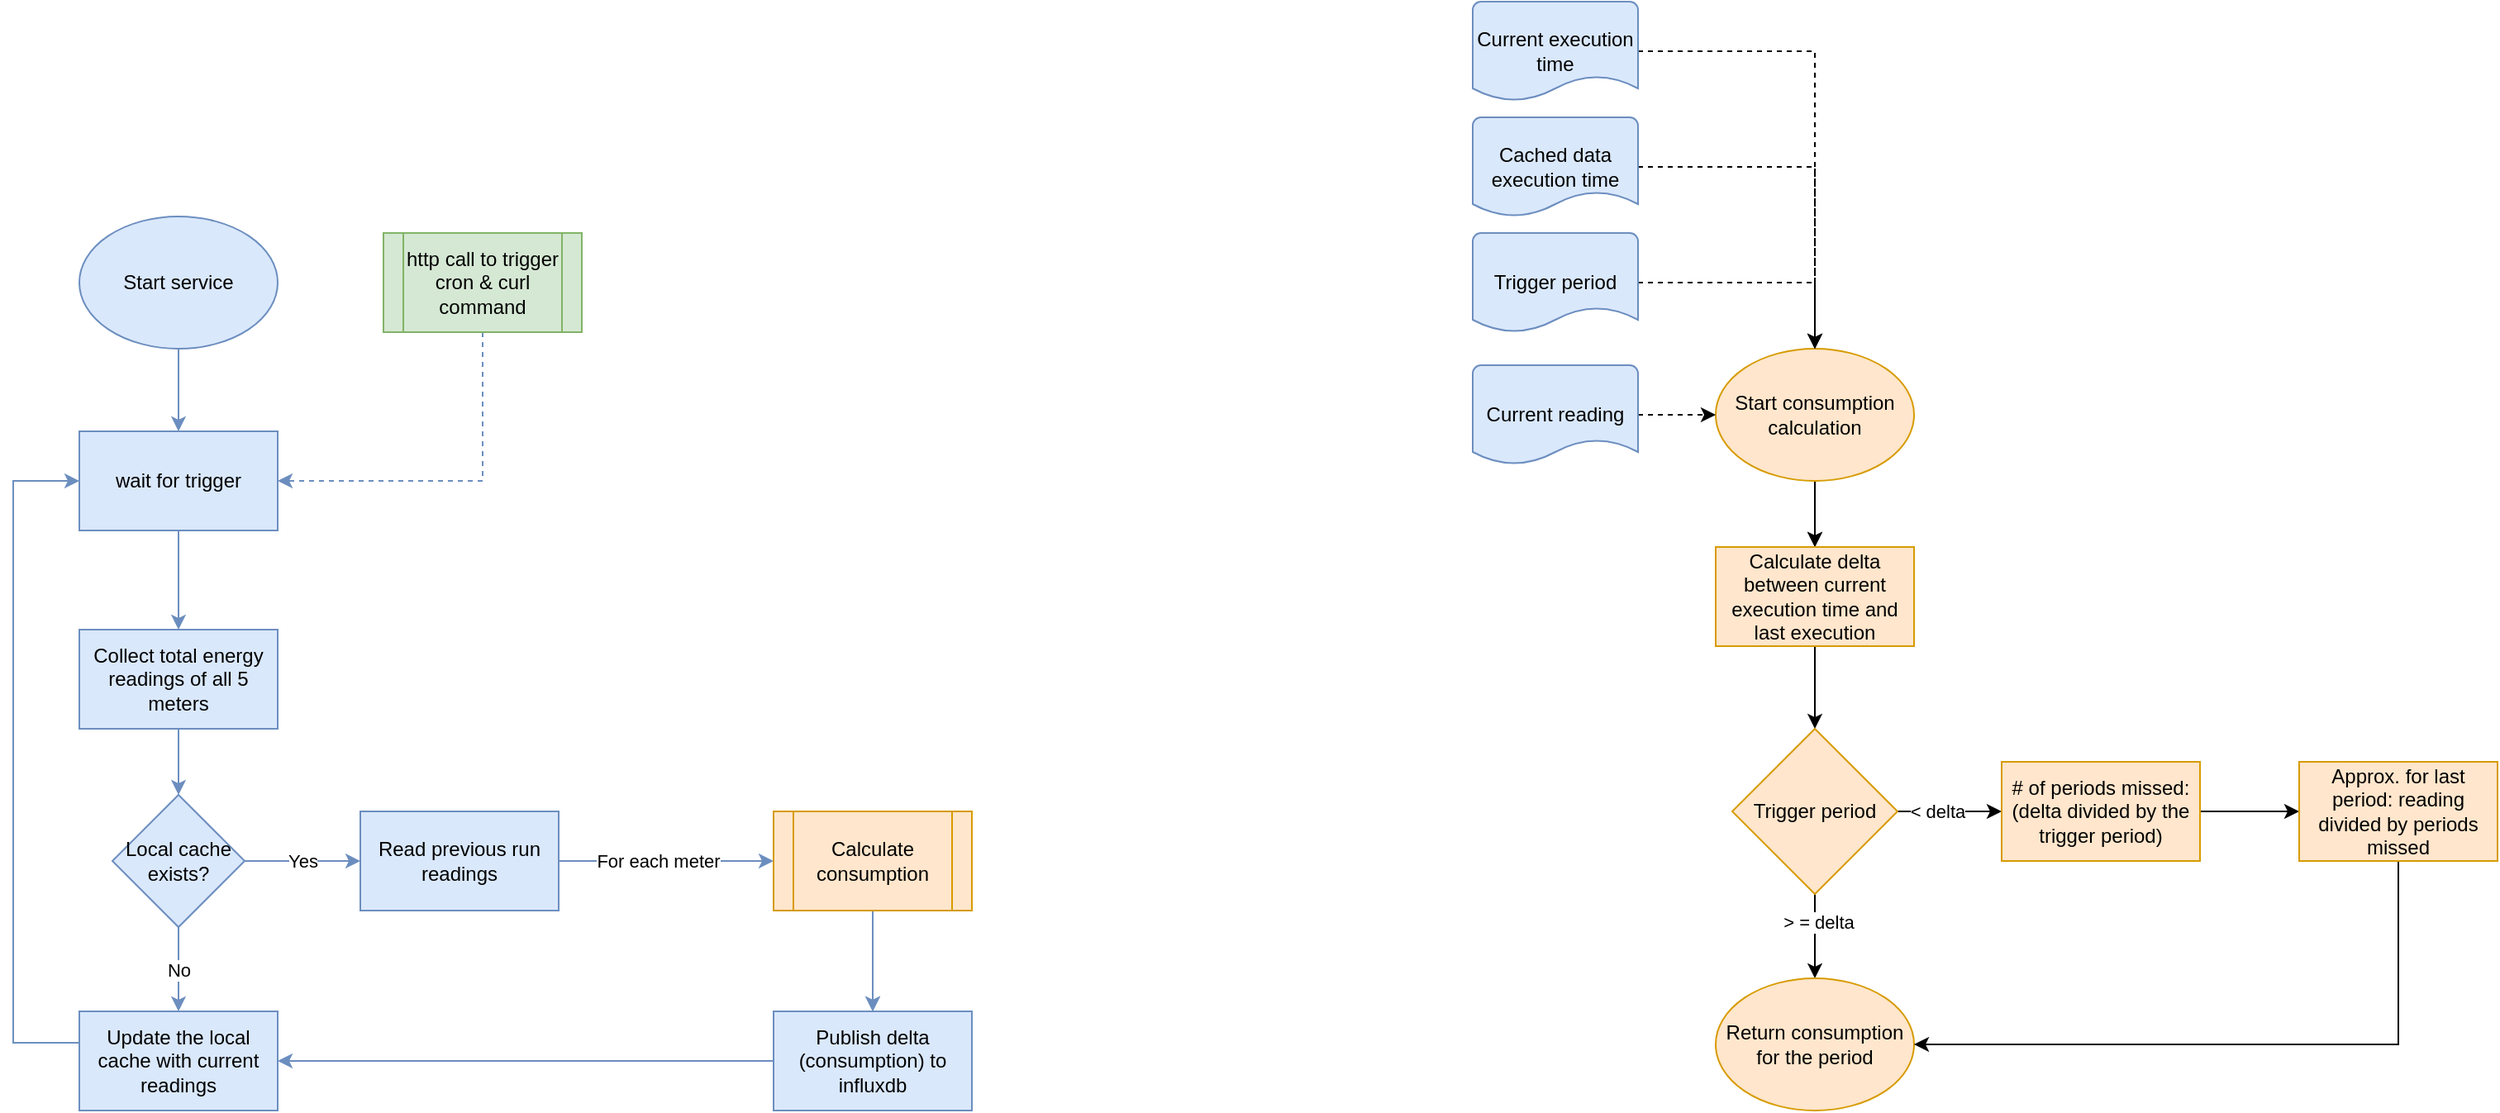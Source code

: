 <mxfile version="14.5.3" type="github">
  <diagram id="zVyB01YKCpfNJ9keWLHa" name="Page-1">
    <mxGraphModel dx="652" dy="405" grid="1" gridSize="10" guides="1" tooltips="1" connect="1" arrows="1" fold="1" page="1" pageScale="1" pageWidth="1654" pageHeight="1169" math="0" shadow="0">
      <root>
        <mxCell id="0" />
        <mxCell id="1" parent="0" />
        <mxCell id="hSHyRgKjsHBer7e3YNkG-25" style="edgeStyle=orthogonalEdgeStyle;rounded=0;orthogonalLoop=1;jettySize=auto;html=1;entryX=0.5;entryY=0;entryDx=0;entryDy=0;fillColor=#dae8fc;strokeColor=#6c8ebf;" parent="1" source="hSHyRgKjsHBer7e3YNkG-1" target="hSHyRgKjsHBer7e3YNkG-15" edge="1">
          <mxGeometry relative="1" as="geometry" />
        </mxCell>
        <mxCell id="hSHyRgKjsHBer7e3YNkG-1" value="Collect total energy readings of all 5 meters" style="rounded=0;whiteSpace=wrap;html=1;fillColor=#dae8fc;strokeColor=#6c8ebf;" parent="1" vertex="1">
          <mxGeometry x="57" y="404" width="120" height="60" as="geometry" />
        </mxCell>
        <mxCell id="hSHyRgKjsHBer7e3YNkG-11" style="edgeStyle=orthogonalEdgeStyle;rounded=0;orthogonalLoop=1;jettySize=auto;html=1;entryX=0.5;entryY=0;entryDx=0;entryDy=0;fillColor=#dae8fc;strokeColor=#6c8ebf;" parent="1" source="hSHyRgKjsHBer7e3YNkG-2" target="hSHyRgKjsHBer7e3YNkG-10" edge="1">
          <mxGeometry relative="1" as="geometry" />
        </mxCell>
        <mxCell id="hSHyRgKjsHBer7e3YNkG-2" value="Start service" style="ellipse;whiteSpace=wrap;html=1;fillColor=#dae8fc;strokeColor=#6c8ebf;" parent="1" vertex="1">
          <mxGeometry x="57" y="154" width="120" height="80" as="geometry" />
        </mxCell>
        <mxCell id="hSHyRgKjsHBer7e3YNkG-17" style="edgeStyle=orthogonalEdgeStyle;rounded=0;orthogonalLoop=1;jettySize=auto;html=1;entryX=0;entryY=0.5;entryDx=0;entryDy=0;fillColor=#dae8fc;strokeColor=#6c8ebf;" parent="1" source="hSHyRgKjsHBer7e3YNkG-9" target="hSHyRgKjsHBer7e3YNkG-10" edge="1">
          <mxGeometry relative="1" as="geometry">
            <Array as="points">
              <mxPoint x="17" y="654" />
              <mxPoint x="17" y="314" />
            </Array>
          </mxGeometry>
        </mxCell>
        <mxCell id="hSHyRgKjsHBer7e3YNkG-9" value="Update the local cache with current readings" style="rounded=0;whiteSpace=wrap;html=1;fillColor=#dae8fc;strokeColor=#6c8ebf;" parent="1" vertex="1">
          <mxGeometry x="57" y="635" width="120" height="60" as="geometry" />
        </mxCell>
        <mxCell id="hSHyRgKjsHBer7e3YNkG-27" style="edgeStyle=orthogonalEdgeStyle;rounded=0;orthogonalLoop=1;jettySize=auto;html=1;entryX=0.5;entryY=0;entryDx=0;entryDy=0;fillColor=#dae8fc;strokeColor=#6c8ebf;" parent="1" source="hSHyRgKjsHBer7e3YNkG-10" target="hSHyRgKjsHBer7e3YNkG-1" edge="1">
          <mxGeometry relative="1" as="geometry" />
        </mxCell>
        <mxCell id="hSHyRgKjsHBer7e3YNkG-10" value="wait for trigger" style="rounded=0;whiteSpace=wrap;html=1;fillColor=#dae8fc;strokeColor=#6c8ebf;" parent="1" vertex="1">
          <mxGeometry x="57" y="284" width="120" height="60" as="geometry" />
        </mxCell>
        <mxCell id="hSHyRgKjsHBer7e3YNkG-23" value="Yes" style="edgeStyle=orthogonalEdgeStyle;rounded=0;orthogonalLoop=1;jettySize=auto;html=1;entryX=0;entryY=0.5;entryDx=0;entryDy=0;fillColor=#dae8fc;strokeColor=#6c8ebf;" parent="1" source="hSHyRgKjsHBer7e3YNkG-15" target="hSHyRgKjsHBer7e3YNkG-18" edge="1">
          <mxGeometry relative="1" as="geometry" />
        </mxCell>
        <mxCell id="hSHyRgKjsHBer7e3YNkG-24" value="No" style="edgeStyle=orthogonalEdgeStyle;rounded=0;orthogonalLoop=1;jettySize=auto;html=1;entryX=0.5;entryY=0;entryDx=0;entryDy=0;fillColor=#dae8fc;strokeColor=#6c8ebf;" parent="1" source="hSHyRgKjsHBer7e3YNkG-15" target="hSHyRgKjsHBer7e3YNkG-9" edge="1">
          <mxGeometry relative="1" as="geometry" />
        </mxCell>
        <mxCell id="hSHyRgKjsHBer7e3YNkG-15" value="Local cache exists?" style="rhombus;whiteSpace=wrap;html=1;fillColor=#dae8fc;strokeColor=#6c8ebf;" parent="1" vertex="1">
          <mxGeometry x="77" y="504" width="80" height="80" as="geometry" />
        </mxCell>
        <mxCell id="hSHyRgKjsHBer7e3YNkG-21" style="edgeStyle=orthogonalEdgeStyle;rounded=0;orthogonalLoop=1;jettySize=auto;html=1;entryX=0;entryY=0.5;entryDx=0;entryDy=0;fillColor=#dae8fc;strokeColor=#6c8ebf;" parent="1" source="hSHyRgKjsHBer7e3YNkG-18" target="hSHyRgKjsHBer7e3YNkG-31" edge="1">
          <mxGeometry relative="1" as="geometry">
            <mxPoint x="407" y="544" as="targetPoint" />
          </mxGeometry>
        </mxCell>
        <mxCell id="RZQT81cSgJ_5UXznJnwP-21" value="For each meter" style="edgeLabel;html=1;align=center;verticalAlign=middle;resizable=0;points=[];" vertex="1" connectable="0" parent="hSHyRgKjsHBer7e3YNkG-21">
          <mxGeometry x="-0.415" y="2" relative="1" as="geometry">
            <mxPoint x="21.94" y="2" as="offset" />
          </mxGeometry>
        </mxCell>
        <mxCell id="hSHyRgKjsHBer7e3YNkG-18" value="Read previous run readings" style="rounded=0;whiteSpace=wrap;html=1;fillColor=#dae8fc;strokeColor=#6c8ebf;" parent="1" vertex="1">
          <mxGeometry x="227" y="514" width="120" height="60" as="geometry" />
        </mxCell>
        <mxCell id="hSHyRgKjsHBer7e3YNkG-22" style="edgeStyle=orthogonalEdgeStyle;rounded=0;orthogonalLoop=1;jettySize=auto;html=1;entryX=0.5;entryY=0;entryDx=0;entryDy=0;fillColor=#dae8fc;strokeColor=#6c8ebf;exitX=0.5;exitY=1;exitDx=0;exitDy=0;" parent="1" target="hSHyRgKjsHBer7e3YNkG-20" edge="1" source="hSHyRgKjsHBer7e3YNkG-31">
          <mxGeometry relative="1" as="geometry">
            <mxPoint x="467" y="574" as="sourcePoint" />
          </mxGeometry>
        </mxCell>
        <mxCell id="hSHyRgKjsHBer7e3YNkG-26" style="edgeStyle=orthogonalEdgeStyle;rounded=0;orthogonalLoop=1;jettySize=auto;html=1;entryX=1;entryY=0.5;entryDx=0;entryDy=0;fillColor=#dae8fc;strokeColor=#6c8ebf;" parent="1" source="hSHyRgKjsHBer7e3YNkG-20" target="hSHyRgKjsHBer7e3YNkG-9" edge="1">
          <mxGeometry relative="1" as="geometry" />
        </mxCell>
        <mxCell id="hSHyRgKjsHBer7e3YNkG-20" value="Publish delta (consumption) to influxdb" style="rounded=0;whiteSpace=wrap;html=1;fillColor=#dae8fc;strokeColor=#6c8ebf;" parent="1" vertex="1">
          <mxGeometry x="477" y="635" width="120" height="60" as="geometry" />
        </mxCell>
        <mxCell id="hSHyRgKjsHBer7e3YNkG-30" style="edgeStyle=orthogonalEdgeStyle;rounded=0;orthogonalLoop=1;jettySize=auto;html=1;entryX=1;entryY=0.5;entryDx=0;entryDy=0;exitX=0.5;exitY=1;exitDx=0;exitDy=0;dashed=1;fillColor=#dae8fc;strokeColor=#6c8ebf;" parent="1" source="hSHyRgKjsHBer7e3YNkG-29" target="hSHyRgKjsHBer7e3YNkG-10" edge="1">
          <mxGeometry relative="1" as="geometry" />
        </mxCell>
        <mxCell id="hSHyRgKjsHBer7e3YNkG-29" value="http call to trigger&lt;br&gt;cron &amp;amp; curl command" style="shape=process;whiteSpace=wrap;html=1;backgroundOutline=1;fillColor=#d5e8d4;strokeColor=#82b366;" parent="1" vertex="1">
          <mxGeometry x="241" y="164" width="120" height="60" as="geometry" />
        </mxCell>
        <mxCell id="hSHyRgKjsHBer7e3YNkG-32" value="" style="edgeStyle=orthogonalEdgeStyle;rounded=0;orthogonalLoop=1;jettySize=auto;html=1;dashed=1;exitX=0.5;exitY=1;exitDx=0;exitDy=0;fillColor=#dae8fc;strokeColor=#6c8ebf;" parent="1" source="hSHyRgKjsHBer7e3YNkG-31" target="hSHyRgKjsHBer7e3YNkG-20" edge="1">
          <mxGeometry relative="1" as="geometry" />
        </mxCell>
        <mxCell id="hSHyRgKjsHBer7e3YNkG-31" value="Calculate consumption" style="shape=process;whiteSpace=wrap;html=1;backgroundOutline=1;fillColor=#ffe6cc;strokeColor=#d79b00;" parent="1" vertex="1">
          <mxGeometry x="477" y="514" width="120" height="60" as="geometry" />
        </mxCell>
        <mxCell id="RZQT81cSgJ_5UXznJnwP-20" style="edgeStyle=orthogonalEdgeStyle;rounded=0;orthogonalLoop=1;jettySize=auto;html=1;entryX=0.5;entryY=0;entryDx=0;entryDy=0;dashed=1;" edge="1" parent="1" source="RZQT81cSgJ_5UXznJnwP-1" target="RZQT81cSgJ_5UXznJnwP-2">
          <mxGeometry relative="1" as="geometry" />
        </mxCell>
        <mxCell id="RZQT81cSgJ_5UXznJnwP-24" value="" style="edgeStyle=orthogonalEdgeStyle;rounded=0;orthogonalLoop=1;jettySize=auto;html=1;" edge="1" parent="1" source="RZQT81cSgJ_5UXznJnwP-1" target="RZQT81cSgJ_5UXznJnwP-2">
          <mxGeometry relative="1" as="geometry" />
        </mxCell>
        <mxCell id="RZQT81cSgJ_5UXznJnwP-1" value="Start consumption calculation" style="ellipse;whiteSpace=wrap;html=1;fillColor=#ffe6cc;strokeColor=#d79b00;" vertex="1" parent="1">
          <mxGeometry x="1047" y="234" width="120" height="80" as="geometry" />
        </mxCell>
        <mxCell id="RZQT81cSgJ_5UXznJnwP-19" style="edgeStyle=orthogonalEdgeStyle;rounded=0;orthogonalLoop=1;jettySize=auto;html=1;entryX=0.5;entryY=0;entryDx=0;entryDy=0;entryPerimeter=0;" edge="1" parent="1" source="RZQT81cSgJ_5UXznJnwP-2" target="RZQT81cSgJ_5UXznJnwP-18">
          <mxGeometry relative="1" as="geometry" />
        </mxCell>
        <mxCell id="RZQT81cSgJ_5UXznJnwP-2" value="Calculate delta between current execution time and last execution" style="rounded=0;whiteSpace=wrap;html=1;fillColor=#ffe6cc;strokeColor=#d79b00;" vertex="1" parent="1">
          <mxGeometry x="1047" y="354" width="120" height="60" as="geometry" />
        </mxCell>
        <mxCell id="RZQT81cSgJ_5UXznJnwP-11" style="edgeStyle=orthogonalEdgeStyle;rounded=0;orthogonalLoop=1;jettySize=auto;html=1;dashed=1;exitX=1;exitY=0.5;exitDx=0;exitDy=0;exitPerimeter=0;" edge="1" parent="1" source="RZQT81cSgJ_5UXznJnwP-9" target="RZQT81cSgJ_5UXznJnwP-1">
          <mxGeometry relative="1" as="geometry" />
        </mxCell>
        <mxCell id="RZQT81cSgJ_5UXznJnwP-9" value="Current execution time" style="strokeWidth=1;html=1;shape=mxgraph.flowchart.document2;whiteSpace=wrap;size=0.25;fillColor=#dae8fc;strokeColor=#6c8ebf;" vertex="1" parent="1">
          <mxGeometry x="900" y="24" width="100" height="60" as="geometry" />
        </mxCell>
        <mxCell id="RZQT81cSgJ_5UXznJnwP-14" style="edgeStyle=orthogonalEdgeStyle;rounded=0;orthogonalLoop=1;jettySize=auto;html=1;dashed=1;entryX=0.5;entryY=0;entryDx=0;entryDy=0;" edge="1" parent="1" source="RZQT81cSgJ_5UXznJnwP-13" target="RZQT81cSgJ_5UXznJnwP-1">
          <mxGeometry relative="1" as="geometry" />
        </mxCell>
        <mxCell id="RZQT81cSgJ_5UXznJnwP-13" value="Cached data execution time" style="strokeWidth=1;html=1;shape=mxgraph.flowchart.document2;whiteSpace=wrap;size=0.25;fillColor=#dae8fc;strokeColor=#6c8ebf;" vertex="1" parent="1">
          <mxGeometry x="900" y="94" width="100" height="60" as="geometry" />
        </mxCell>
        <mxCell id="RZQT81cSgJ_5UXznJnwP-17" style="edgeStyle=orthogonalEdgeStyle;rounded=0;orthogonalLoop=1;jettySize=auto;html=1;entryX=0.5;entryY=0;entryDx=0;entryDy=0;dashed=1;" edge="1" parent="1" source="RZQT81cSgJ_5UXznJnwP-16" target="RZQT81cSgJ_5UXznJnwP-1">
          <mxGeometry relative="1" as="geometry" />
        </mxCell>
        <mxCell id="RZQT81cSgJ_5UXznJnwP-16" value="Trigger period" style="strokeWidth=1;html=1;shape=mxgraph.flowchart.document2;whiteSpace=wrap;size=0.25;fillColor=#dae8fc;strokeColor=#6c8ebf;" vertex="1" parent="1">
          <mxGeometry x="900" y="164" width="100" height="60" as="geometry" />
        </mxCell>
        <mxCell id="RZQT81cSgJ_5UXznJnwP-26" style="edgeStyle=orthogonalEdgeStyle;rounded=0;orthogonalLoop=1;jettySize=auto;html=1;" edge="1" parent="1" source="RZQT81cSgJ_5UXznJnwP-18" target="RZQT81cSgJ_5UXznJnwP-25">
          <mxGeometry relative="1" as="geometry" />
        </mxCell>
        <mxCell id="RZQT81cSgJ_5UXznJnwP-27" value="&amp;gt; = delta" style="edgeLabel;html=1;align=center;verticalAlign=middle;resizable=0;points=[];" vertex="1" connectable="0" parent="RZQT81cSgJ_5UXznJnwP-26">
          <mxGeometry x="-0.344" y="2" relative="1" as="geometry">
            <mxPoint as="offset" />
          </mxGeometry>
        </mxCell>
        <mxCell id="RZQT81cSgJ_5UXznJnwP-29" style="edgeStyle=orthogonalEdgeStyle;rounded=0;orthogonalLoop=1;jettySize=auto;html=1;entryX=0;entryY=0.5;entryDx=0;entryDy=0;" edge="1" parent="1" source="RZQT81cSgJ_5UXznJnwP-18" target="RZQT81cSgJ_5UXznJnwP-28">
          <mxGeometry relative="1" as="geometry" />
        </mxCell>
        <mxCell id="RZQT81cSgJ_5UXznJnwP-30" value="&amp;lt; delta" style="edgeLabel;html=1;align=center;verticalAlign=middle;resizable=0;points=[];" vertex="1" connectable="0" parent="RZQT81cSgJ_5UXznJnwP-29">
          <mxGeometry x="-0.235" y="2" relative="1" as="geometry">
            <mxPoint y="2" as="offset" />
          </mxGeometry>
        </mxCell>
        <mxCell id="RZQT81cSgJ_5UXznJnwP-18" value="Trigger period " style="strokeWidth=1;html=1;shape=mxgraph.flowchart.decision;whiteSpace=wrap;fillColor=#ffe6cc;strokeColor=#d79b00;" vertex="1" parent="1">
          <mxGeometry x="1057" y="464" width="100" height="100" as="geometry" />
        </mxCell>
        <mxCell id="RZQT81cSgJ_5UXznJnwP-25" value="Return consumption for the period" style="ellipse;whiteSpace=wrap;html=1;fillColor=#ffe6cc;strokeColor=#d79b00;" vertex="1" parent="1">
          <mxGeometry x="1047" y="615" width="120" height="80" as="geometry" />
        </mxCell>
        <mxCell id="RZQT81cSgJ_5UXznJnwP-34" style="edgeStyle=orthogonalEdgeStyle;rounded=0;orthogonalLoop=1;jettySize=auto;html=1;entryX=0;entryY=0.5;entryDx=0;entryDy=0;" edge="1" parent="1" source="RZQT81cSgJ_5UXznJnwP-28" target="RZQT81cSgJ_5UXznJnwP-31">
          <mxGeometry relative="1" as="geometry" />
        </mxCell>
        <mxCell id="RZQT81cSgJ_5UXznJnwP-28" value="# of periods missed: (delta divided by the trigger period)" style="rounded=0;whiteSpace=wrap;html=1;fillColor=#ffe6cc;strokeColor=#d79b00;" vertex="1" parent="1">
          <mxGeometry x="1220" y="484" width="120" height="60" as="geometry" />
        </mxCell>
        <mxCell id="RZQT81cSgJ_5UXznJnwP-35" style="edgeStyle=orthogonalEdgeStyle;rounded=0;orthogonalLoop=1;jettySize=auto;html=1;entryX=1;entryY=0.5;entryDx=0;entryDy=0;exitX=0.5;exitY=1;exitDx=0;exitDy=0;" edge="1" parent="1" source="RZQT81cSgJ_5UXznJnwP-31" target="RZQT81cSgJ_5UXznJnwP-25">
          <mxGeometry relative="1" as="geometry">
            <Array as="points">
              <mxPoint x="1460" y="655" />
            </Array>
          </mxGeometry>
        </mxCell>
        <mxCell id="RZQT81cSgJ_5UXznJnwP-31" value="Approx. for last period: reading divided by periods missed" style="rounded=0;whiteSpace=wrap;html=1;fillColor=#ffe6cc;strokeColor=#d79b00;" vertex="1" parent="1">
          <mxGeometry x="1400" y="484" width="120" height="60" as="geometry" />
        </mxCell>
        <mxCell id="RZQT81cSgJ_5UXznJnwP-33" style="edgeStyle=orthogonalEdgeStyle;rounded=0;orthogonalLoop=1;jettySize=auto;html=1;entryX=0;entryY=0.5;entryDx=0;entryDy=0;dashed=1;" edge="1" parent="1" source="RZQT81cSgJ_5UXznJnwP-32" target="RZQT81cSgJ_5UXznJnwP-1">
          <mxGeometry relative="1" as="geometry" />
        </mxCell>
        <mxCell id="RZQT81cSgJ_5UXznJnwP-32" value="Current reading" style="strokeWidth=1;html=1;shape=mxgraph.flowchart.document2;whiteSpace=wrap;size=0.25;fillColor=#dae8fc;strokeColor=#6c8ebf;" vertex="1" parent="1">
          <mxGeometry x="900" y="244" width="100" height="60" as="geometry" />
        </mxCell>
      </root>
    </mxGraphModel>
  </diagram>
</mxfile>
